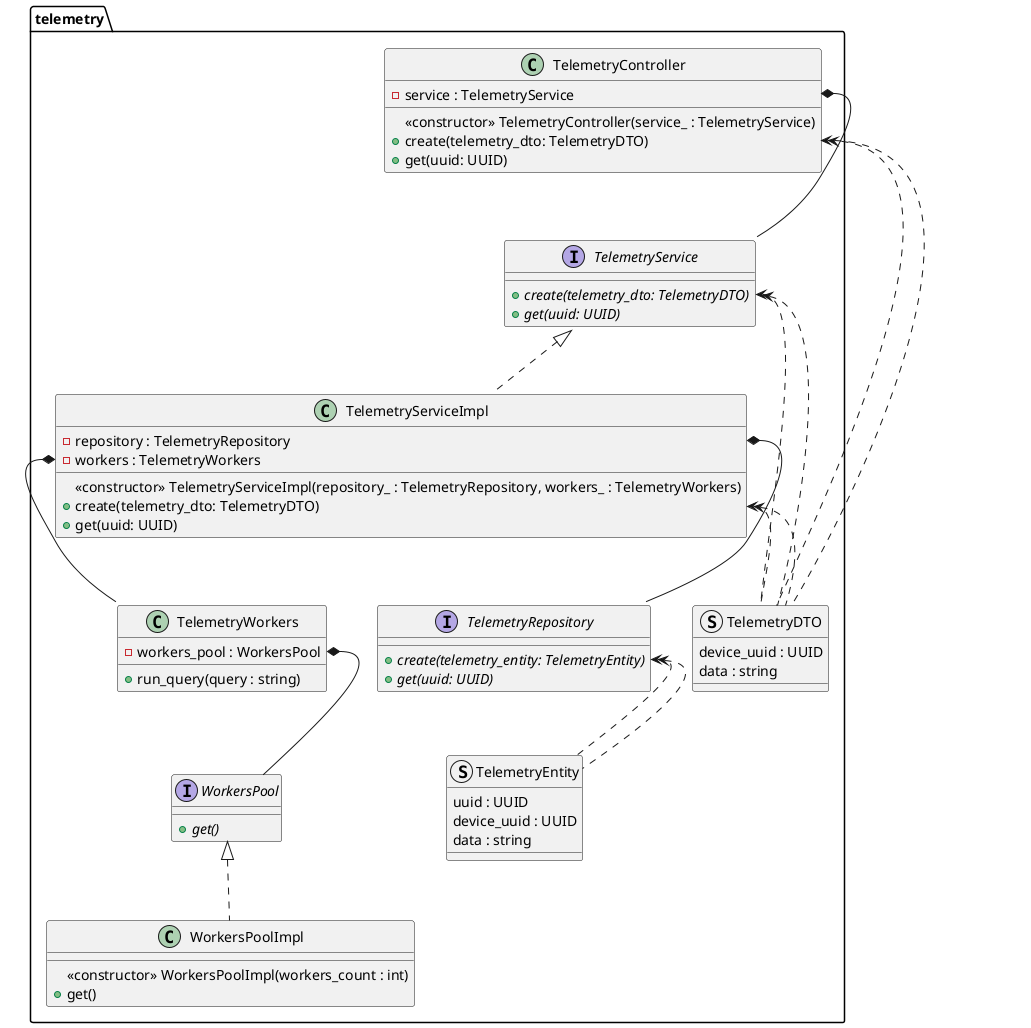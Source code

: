 ﻿@startuml

package "telemetry" {
    class TelemetryController {
        - service : TelemetryService
        <<constructor>> TelemetryController(service_ : TelemetryService)
        + create(telemetry_dto: TelemetryDTO)
        + get(uuid: UUID)
    }

    interface TelemetryService {
        + {abstract} create(telemetry_dto: TelemetryDTO)
        + {abstract} get(uuid: UUID)
    }
    class TelemetryServiceImpl implements TelemetryService {
        - repository : TelemetryRepository
        - workers : TelemetryWorkers
        <<constructor>> TelemetryServiceImpl(repository_ : TelemetryRepository, workers_ : TelemetryWorkers)
        + create(telemetry_dto: TelemetryDTO)
        + get(uuid: UUID)
    }

    class TelemetryWorkers {
        - workers_pool : WorkersPool
        + run_query(query : string)
    }

    interface WorkersPool {
        + {abstract} get()
    }

    class WorkersPoolImpl implements WorkersPool {
        <<constructor>> WorkersPoolImpl(workers_count : int)
        + get()
    }

    interface TelemetryRepository {
        + {abstract} create(telemetry_entity: TelemetryEntity)
        + {abstract} get(uuid: UUID)
    }

    struct TelemetryDTO {
        device_uuid : UUID
        data : string
    }

    struct TelemetryEntity {
        uuid : UUID
        device_uuid : UUID
        data : string
    }

    TelemetryController::service *-- TelemetryService
    TelemetryController::create <.. TelemetryDTO
    TelemetryController::update <.. TelemetryDTO
    TelemetryService::create <.. TelemetryDTO
    TelemetryService::update <.. TelemetryDTO
    TelemetryServiceImpl::create <.. TelemetryDTO
    TelemetryServiceImpl::update <.. TelemetryDTO
    TelemetryServiceImpl::repository *-- TelemetryRepository
    TelemetryServiceImpl::workers *-- TelemetryWorkers
    TelemetryWorkers::workers_pool *-- WorkersPool
    TelemetryRepository::create <.. TelemetryEntity
    TelemetryRepository::update <.. TelemetryEntity
}

@enduml

